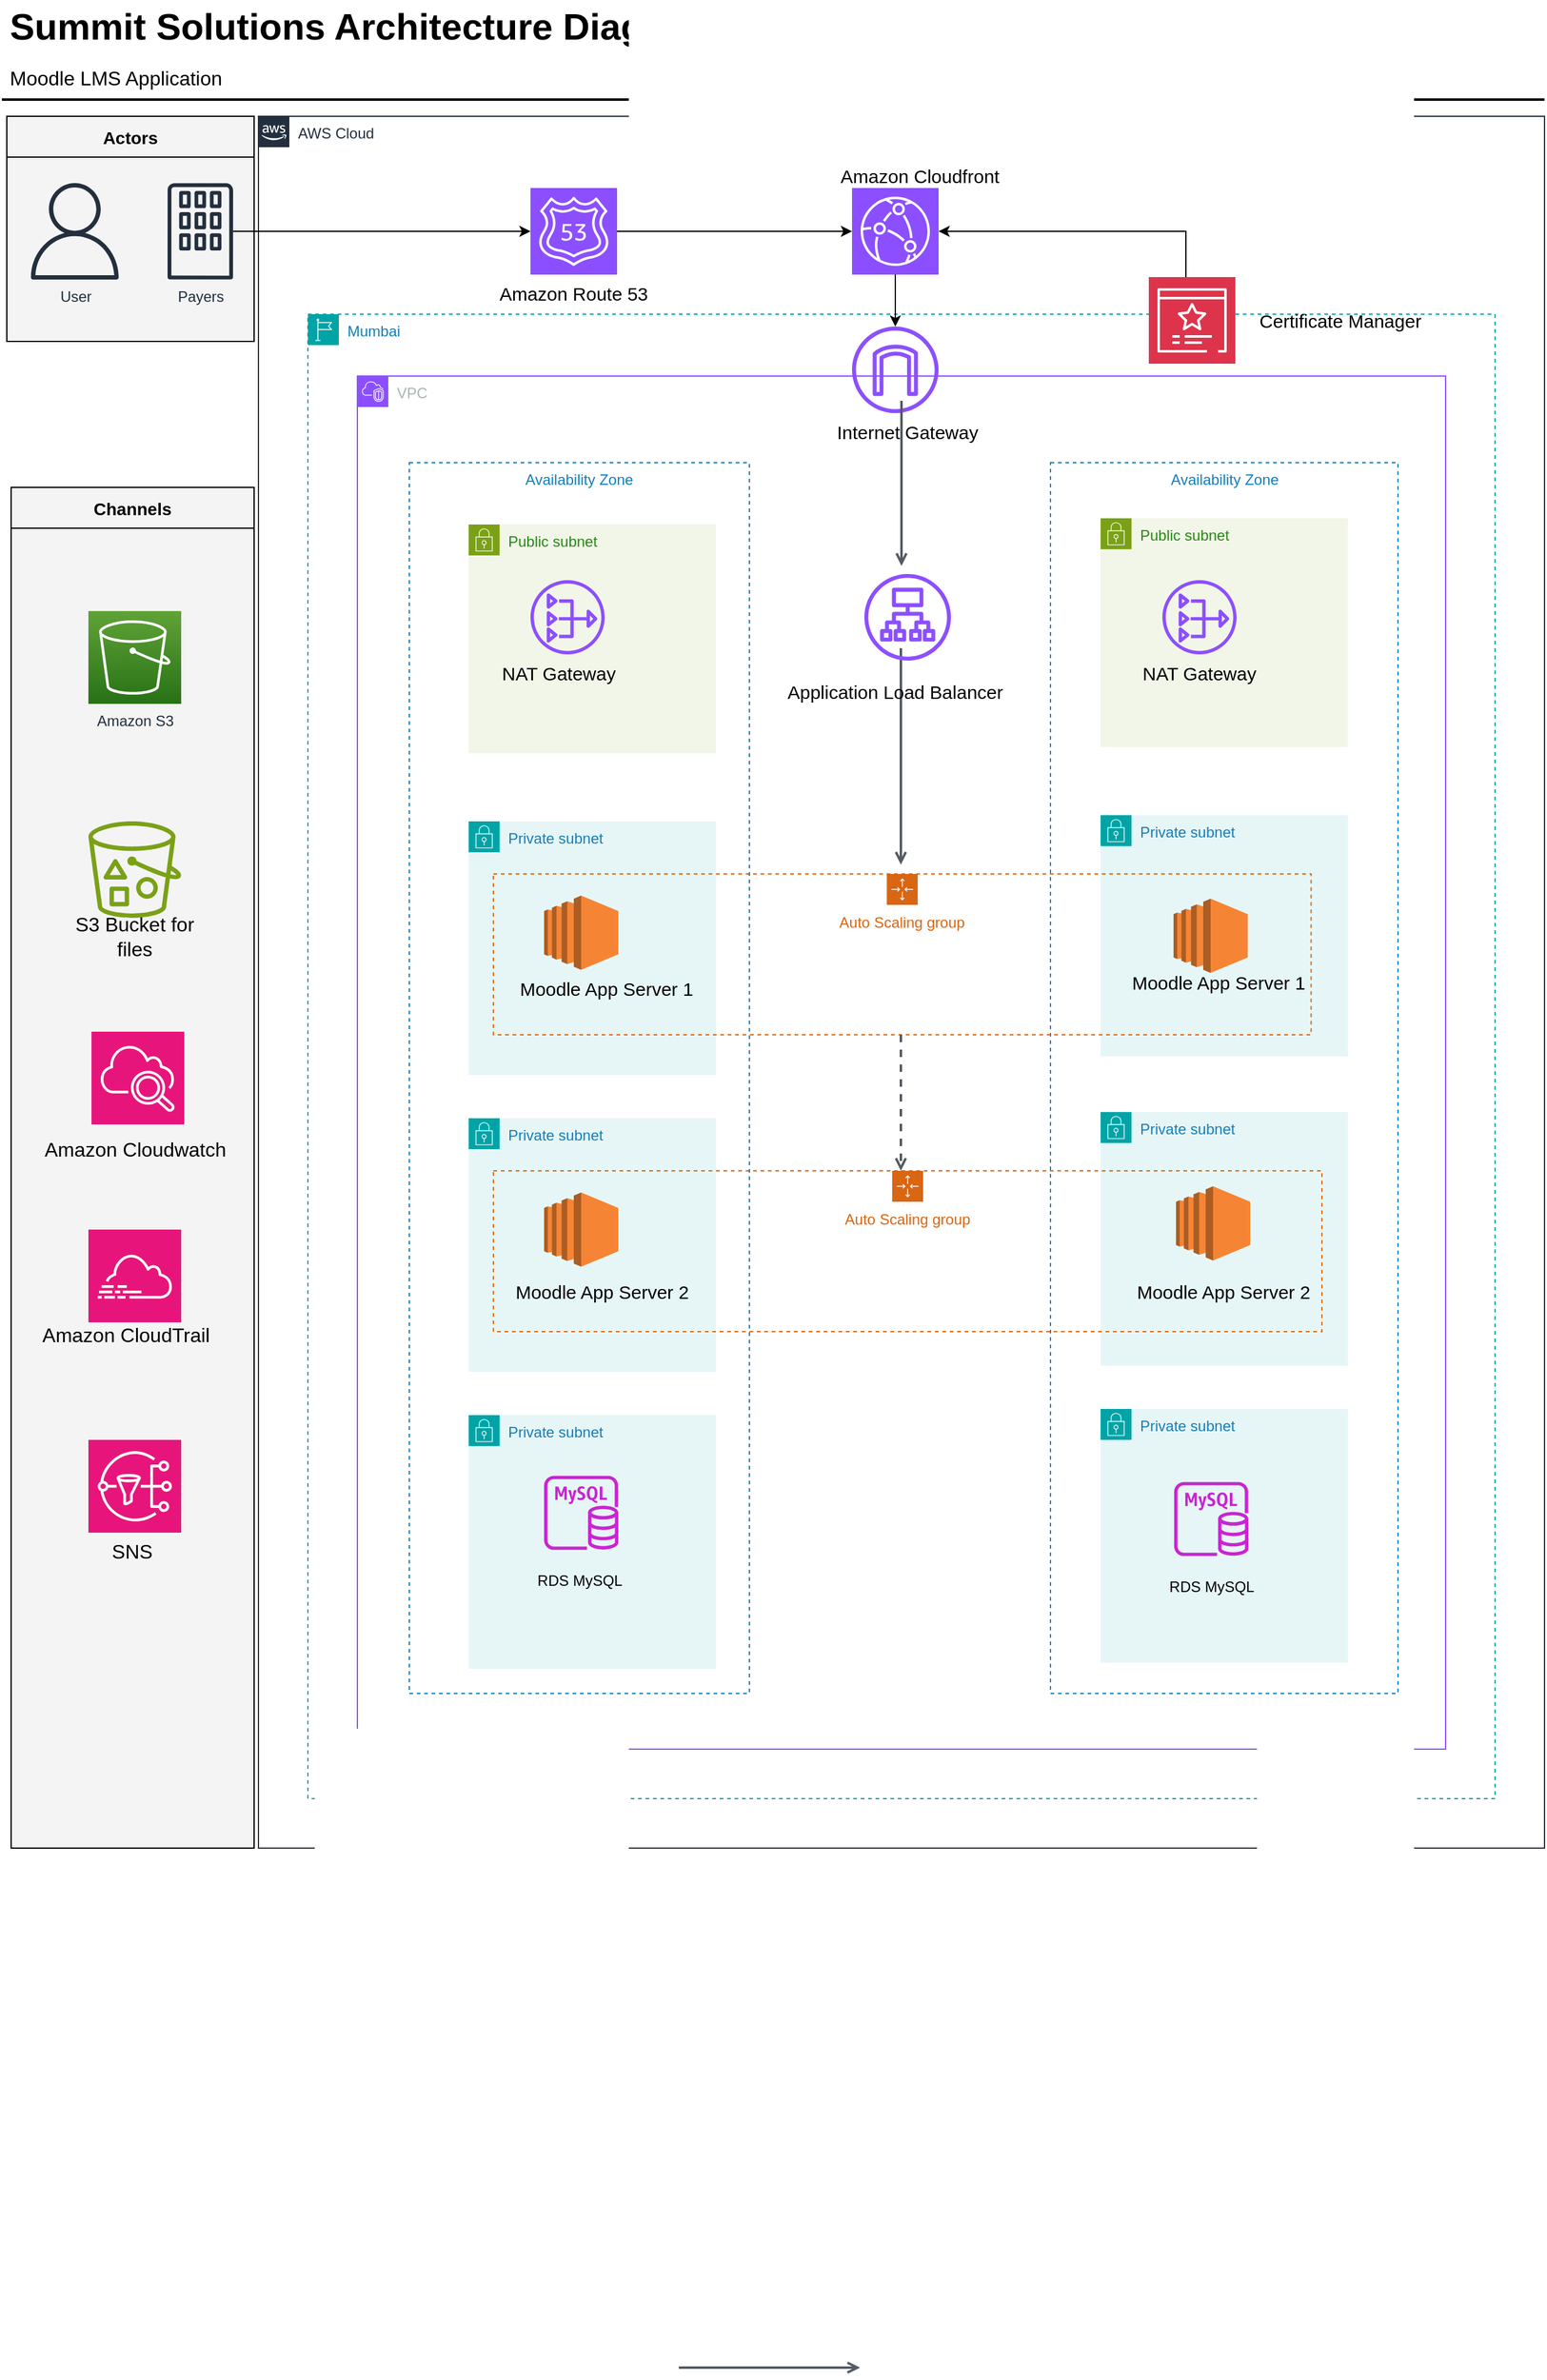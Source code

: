 <mxfile version="23.1.0" type="github">
  <diagram id="Ht1M8jgEwFfnCIfOTk4-" name="Page-1">
    <mxGraphModel dx="2287" dy="1120" grid="1" gridSize="10" guides="1" tooltips="1" connect="1" arrows="1" fold="1" page="1" pageScale="1" pageWidth="827" pageHeight="1169" math="0" shadow="0">
      <root>
        <mxCell id="0" />
        <mxCell id="1" parent="0" />
        <mxCell id="jZVaUwOg5UY3L9NAnvdq-71" value="AWS Cloud" style="points=[[0,0],[0.25,0],[0.5,0],[0.75,0],[1,0],[1,0.25],[1,0.5],[1,0.75],[1,1],[0.75,1],[0.5,1],[0.25,1],[0,1],[0,0.75],[0,0.5],[0,0.25]];outlineConnect=0;gradientColor=none;html=1;whiteSpace=wrap;fontSize=12;fontStyle=0;shape=mxgraph.aws4.group;grIcon=mxgraph.aws4.group_aws_cloud_alt;strokeColor=#232F3E;fillColor=none;verticalAlign=top;align=left;spacingLeft=30;fontColor=#232F3E;dashed=0;labelBackgroundColor=none;container=1;pointerEvents=0;collapsible=0;recursiveResize=0;" parent="1" vertex="1">
          <mxGeometry x="240" y="120" width="1040" height="1400" as="geometry" />
        </mxCell>
        <mxCell id="ZDBsu4EC3AdljTK3YI5a-2" value="Mumbai" style="points=[[0,0],[0.25,0],[0.5,0],[0.75,0],[1,0],[1,0.25],[1,0.5],[1,0.75],[1,1],[0.75,1],[0.5,1],[0.25,1],[0,1],[0,0.75],[0,0.5],[0,0.25]];outlineConnect=0;gradientColor=none;html=1;whiteSpace=wrap;fontSize=12;fontStyle=0;container=1;pointerEvents=0;collapsible=0;recursiveResize=0;shape=mxgraph.aws4.group;grIcon=mxgraph.aws4.group_region;strokeColor=#00A4A6;fillColor=none;verticalAlign=top;align=left;spacingLeft=30;fontColor=#147EBA;dashed=1;" vertex="1" parent="jZVaUwOg5UY3L9NAnvdq-71">
          <mxGeometry x="40" y="160" width="960" height="1200" as="geometry" />
        </mxCell>
        <mxCell id="ZDBsu4EC3AdljTK3YI5a-3" value="VPC" style="points=[[0,0],[0.25,0],[0.5,0],[0.75,0],[1,0],[1,0.25],[1,0.5],[1,0.75],[1,1],[0.75,1],[0.5,1],[0.25,1],[0,1],[0,0.75],[0,0.5],[0,0.25]];outlineConnect=0;gradientColor=none;html=1;whiteSpace=wrap;fontSize=12;fontStyle=0;container=1;pointerEvents=0;collapsible=0;recursiveResize=0;shape=mxgraph.aws4.group;grIcon=mxgraph.aws4.group_vpc2;strokeColor=#8C4FFF;fillColor=none;verticalAlign=top;align=left;spacingLeft=30;fontColor=#AAB7B8;dashed=0;" vertex="1" parent="ZDBsu4EC3AdljTK3YI5a-2">
          <mxGeometry x="40" y="50" width="880" height="1110" as="geometry" />
        </mxCell>
        <mxCell id="ZDBsu4EC3AdljTK3YI5a-5" value="&lt;font style=&quot;font-size: 15px;&quot;&gt;Internet Gateway&lt;/font&gt;" style="text;html=1;strokeColor=none;fillColor=none;align=center;verticalAlign=middle;whiteSpace=wrap;rounded=0;" vertex="1" parent="ZDBsu4EC3AdljTK3YI5a-3">
          <mxGeometry x="378" y="30" width="134" height="30" as="geometry" />
        </mxCell>
        <mxCell id="ZDBsu4EC3AdljTK3YI5a-15" value="Availability Zone" style="fillColor=none;strokeColor=#147EBA;dashed=1;verticalAlign=top;fontStyle=0;fontColor=#147EBA;whiteSpace=wrap;html=1;" vertex="1" parent="ZDBsu4EC3AdljTK3YI5a-3">
          <mxGeometry x="560.5" y="70" width="281" height="995" as="geometry" />
        </mxCell>
        <mxCell id="ZDBsu4EC3AdljTK3YI5a-16" value="Public subnet" style="points=[[0,0],[0.25,0],[0.5,0],[0.75,0],[1,0],[1,0.25],[1,0.5],[1,0.75],[1,1],[0.75,1],[0.5,1],[0.25,1],[0,1],[0,0.75],[0,0.5],[0,0.25]];outlineConnect=0;gradientColor=none;html=1;whiteSpace=wrap;fontSize=12;fontStyle=0;container=1;pointerEvents=0;collapsible=0;recursiveResize=0;shape=mxgraph.aws4.group;grIcon=mxgraph.aws4.group_security_group;grStroke=0;strokeColor=#7AA116;fillColor=#F2F6E8;verticalAlign=top;align=left;spacingLeft=30;fontColor=#248814;dashed=0;" vertex="1" parent="ZDBsu4EC3AdljTK3YI5a-3">
          <mxGeometry x="601" y="115" width="200" height="185" as="geometry" />
        </mxCell>
        <mxCell id="ZDBsu4EC3AdljTK3YI5a-17" value="" style="sketch=0;outlineConnect=0;fontColor=#232F3E;gradientColor=none;fillColor=#8C4FFF;strokeColor=none;dashed=0;verticalLabelPosition=bottom;verticalAlign=top;align=center;html=1;fontSize=12;fontStyle=0;aspect=fixed;pointerEvents=1;shape=mxgraph.aws4.nat_gateway;" vertex="1" parent="ZDBsu4EC3AdljTK3YI5a-16">
          <mxGeometry x="50" y="50" width="60" height="60" as="geometry" />
        </mxCell>
        <mxCell id="ZDBsu4EC3AdljTK3YI5a-67" value="&lt;font style=&quot;font-size: 15px;&quot;&gt;NAT Gateway&lt;/font&gt;" style="text;html=1;strokeColor=none;fillColor=none;align=center;verticalAlign=middle;whiteSpace=wrap;rounded=0;fontSize=12;fontFamily=Helvetica;fontColor=default;" vertex="1" parent="ZDBsu4EC3AdljTK3YI5a-16">
          <mxGeometry x="12.25" y="110" width="135.5" height="30" as="geometry" />
        </mxCell>
        <mxCell id="ZDBsu4EC3AdljTK3YI5a-18" value="Private subnet" style="points=[[0,0],[0.25,0],[0.5,0],[0.75,0],[1,0],[1,0.25],[1,0.5],[1,0.75],[1,1],[0.75,1],[0.5,1],[0.25,1],[0,1],[0,0.75],[0,0.5],[0,0.25]];outlineConnect=0;gradientColor=none;html=1;whiteSpace=wrap;fontSize=12;fontStyle=0;container=1;pointerEvents=0;collapsible=0;recursiveResize=0;shape=mxgraph.aws4.group;grIcon=mxgraph.aws4.group_security_group;grStroke=0;strokeColor=#00A4A6;fillColor=#E6F6F7;verticalAlign=top;align=left;spacingLeft=30;fontColor=#147EBA;dashed=0;" vertex="1" parent="ZDBsu4EC3AdljTK3YI5a-3">
          <mxGeometry x="601" y="355" width="200" height="195" as="geometry" />
        </mxCell>
        <mxCell id="ZDBsu4EC3AdljTK3YI5a-25" value="" style="outlineConnect=0;dashed=0;verticalLabelPosition=bottom;verticalAlign=top;align=center;html=1;shape=mxgraph.aws3.ec2;fillColor=#F58534;gradientColor=none;" vertex="1" parent="ZDBsu4EC3AdljTK3YI5a-3">
          <mxGeometry x="660" y="422.5" width="60" height="60" as="geometry" />
        </mxCell>
        <mxCell id="ZDBsu4EC3AdljTK3YI5a-32" value="Private subnet" style="points=[[0,0],[0.25,0],[0.5,0],[0.75,0],[1,0],[1,0.25],[1,0.5],[1,0.75],[1,1],[0.75,1],[0.5,1],[0.25,1],[0,1],[0,0.75],[0,0.5],[0,0.25]];outlineConnect=0;gradientColor=none;html=1;whiteSpace=wrap;fontSize=12;fontStyle=0;container=1;pointerEvents=0;collapsible=0;recursiveResize=0;shape=mxgraph.aws4.group;grIcon=mxgraph.aws4.group_security_group;grStroke=0;strokeColor=#00A4A6;fillColor=#E6F6F7;verticalAlign=top;align=left;spacingLeft=30;fontColor=#147EBA;dashed=0;" vertex="1" parent="ZDBsu4EC3AdljTK3YI5a-3">
          <mxGeometry x="601" y="595" width="200" height="205" as="geometry" />
        </mxCell>
        <mxCell id="ZDBsu4EC3AdljTK3YI5a-33" value="" style="outlineConnect=0;dashed=0;verticalLabelPosition=bottom;verticalAlign=top;align=center;html=1;shape=mxgraph.aws3.ec2;fillColor=#F58534;gradientColor=none;" vertex="1" parent="ZDBsu4EC3AdljTK3YI5a-32">
          <mxGeometry x="61" y="60" width="60" height="60" as="geometry" />
        </mxCell>
        <mxCell id="ZDBsu4EC3AdljTK3YI5a-39" value="Private subnet" style="points=[[0,0],[0.25,0],[0.5,0],[0.75,0],[1,0],[1,0.25],[1,0.5],[1,0.75],[1,1],[0.75,1],[0.5,1],[0.25,1],[0,1],[0,0.75],[0,0.5],[0,0.25]];outlineConnect=0;gradientColor=none;html=1;whiteSpace=wrap;fontSize=12;fontStyle=0;container=1;pointerEvents=0;collapsible=0;recursiveResize=0;shape=mxgraph.aws4.group;grIcon=mxgraph.aws4.group_security_group;grStroke=0;strokeColor=#00A4A6;fillColor=#E6F6F7;verticalAlign=top;align=left;spacingLeft=30;fontColor=#147EBA;dashed=0;" vertex="1" parent="ZDBsu4EC3AdljTK3YI5a-3">
          <mxGeometry x="601" y="835" width="200" height="205" as="geometry" />
        </mxCell>
        <mxCell id="ZDBsu4EC3AdljTK3YI5a-42" value="" style="sketch=0;outlineConnect=0;fontColor=#232F3E;gradientColor=none;fillColor=#C925D1;strokeColor=none;dashed=0;verticalLabelPosition=bottom;verticalAlign=top;align=center;html=1;fontSize=12;fontStyle=0;aspect=fixed;pointerEvents=1;shape=mxgraph.aws4.rds_mysql_instance;fontFamily=Helvetica;" vertex="1" parent="ZDBsu4EC3AdljTK3YI5a-3">
          <mxGeometry x="660.5" y="894" width="60" height="60" as="geometry" />
        </mxCell>
        <mxCell id="ZDBsu4EC3AdljTK3YI5a-44" value="RDS MySQL" style="text;html=1;strokeColor=none;fillColor=none;align=center;verticalAlign=middle;whiteSpace=wrap;rounded=0;fontSize=12;fontFamily=Helvetica;fontColor=default;" vertex="1" parent="ZDBsu4EC3AdljTK3YI5a-3">
          <mxGeometry x="635.5" y="964" width="110" height="30" as="geometry" />
        </mxCell>
        <mxCell id="ZDBsu4EC3AdljTK3YI5a-9" value="Public subnet" style="points=[[0,0],[0.25,0],[0.5,0],[0.75,0],[1,0],[1,0.25],[1,0.5],[1,0.75],[1,1],[0.75,1],[0.5,1],[0.25,1],[0,1],[0,0.75],[0,0.5],[0,0.25]];outlineConnect=0;gradientColor=none;html=1;whiteSpace=wrap;fontSize=12;fontStyle=0;container=1;pointerEvents=0;collapsible=0;recursiveResize=0;shape=mxgraph.aws4.group;grIcon=mxgraph.aws4.group_security_group;grStroke=0;strokeColor=#7AA116;fillColor=#F2F6E8;verticalAlign=top;align=left;spacingLeft=30;fontColor=#248814;dashed=0;" vertex="1" parent="ZDBsu4EC3AdljTK3YI5a-3">
          <mxGeometry x="90" y="120" width="200" height="185" as="geometry" />
        </mxCell>
        <mxCell id="ZDBsu4EC3AdljTK3YI5a-10" value="" style="sketch=0;outlineConnect=0;fontColor=#232F3E;gradientColor=none;fillColor=#8C4FFF;strokeColor=none;dashed=0;verticalLabelPosition=bottom;verticalAlign=top;align=center;html=1;fontSize=12;fontStyle=0;aspect=fixed;pointerEvents=1;shape=mxgraph.aws4.nat_gateway;" vertex="1" parent="ZDBsu4EC3AdljTK3YI5a-9">
          <mxGeometry x="50" y="45" width="60" height="60" as="geometry" />
        </mxCell>
        <mxCell id="ZDBsu4EC3AdljTK3YI5a-8" value="Private subnet" style="points=[[0,0],[0.25,0],[0.5,0],[0.75,0],[1,0],[1,0.25],[1,0.5],[1,0.75],[1,1],[0.75,1],[0.5,1],[0.25,1],[0,1],[0,0.75],[0,0.5],[0,0.25]];outlineConnect=0;gradientColor=none;html=1;whiteSpace=wrap;fontSize=12;fontStyle=0;container=1;pointerEvents=0;collapsible=0;recursiveResize=0;shape=mxgraph.aws4.group;grIcon=mxgraph.aws4.group_security_group;grStroke=0;strokeColor=#00A4A6;fillColor=#E6F6F7;verticalAlign=top;align=left;spacingLeft=30;fontColor=#147EBA;dashed=0;" vertex="1" parent="ZDBsu4EC3AdljTK3YI5a-3">
          <mxGeometry x="90" y="360" width="200" height="205" as="geometry" />
        </mxCell>
        <mxCell id="ZDBsu4EC3AdljTK3YI5a-24" value="" style="outlineConnect=0;dashed=0;verticalLabelPosition=bottom;verticalAlign=top;align=center;html=1;shape=mxgraph.aws3.ec2;fillColor=#F58534;gradientColor=none;" vertex="1" parent="ZDBsu4EC3AdljTK3YI5a-8">
          <mxGeometry x="61" y="60" width="60" height="60" as="geometry" />
        </mxCell>
        <mxCell id="ZDBsu4EC3AdljTK3YI5a-13" value="Private subnet" style="points=[[0,0],[0.25,0],[0.5,0],[0.75,0],[1,0],[1,0.25],[1,0.5],[1,0.75],[1,1],[0.75,1],[0.5,1],[0.25,1],[0,1],[0,0.75],[0,0.5],[0,0.25]];outlineConnect=0;gradientColor=none;html=1;whiteSpace=wrap;fontSize=12;fontStyle=0;container=1;pointerEvents=0;collapsible=0;recursiveResize=0;shape=mxgraph.aws4.group;grIcon=mxgraph.aws4.group_security_group;grStroke=0;strokeColor=#00A4A6;fillColor=#E6F6F7;verticalAlign=top;align=left;spacingLeft=30;fontColor=#147EBA;dashed=0;" vertex="1" parent="ZDBsu4EC3AdljTK3YI5a-3">
          <mxGeometry x="90" y="840" width="200" height="205" as="geometry" />
        </mxCell>
        <mxCell id="ZDBsu4EC3AdljTK3YI5a-27" value="&lt;font style=&quot;font-size: 15px;&quot;&gt;Moodle App Server 1&lt;/font&gt;" style="text;html=1;strokeColor=none;fillColor=none;align=center;verticalAlign=middle;whiteSpace=wrap;rounded=0;fontSize=12;fontFamily=Helvetica;fontColor=default;" vertex="1" parent="ZDBsu4EC3AdljTK3YI5a-3">
          <mxGeometry x="121.5" y="480" width="158.5" height="30" as="geometry" />
        </mxCell>
        <mxCell id="ZDBsu4EC3AdljTK3YI5a-30" value="Private subnet" style="points=[[0,0],[0.25,0],[0.5,0],[0.75,0],[1,0],[1,0.25],[1,0.5],[1,0.75],[1,1],[0.75,1],[0.5,1],[0.25,1],[0,1],[0,0.75],[0,0.5],[0,0.25]];outlineConnect=0;gradientColor=none;html=1;whiteSpace=wrap;fontSize=12;fontStyle=0;container=1;pointerEvents=0;collapsible=0;recursiveResize=0;shape=mxgraph.aws4.group;grIcon=mxgraph.aws4.group_security_group;grStroke=0;strokeColor=#00A4A6;fillColor=#E6F6F7;verticalAlign=top;align=left;spacingLeft=30;fontColor=#147EBA;dashed=0;" vertex="1" parent="ZDBsu4EC3AdljTK3YI5a-3">
          <mxGeometry x="90" y="600" width="200" height="205" as="geometry" />
        </mxCell>
        <mxCell id="ZDBsu4EC3AdljTK3YI5a-31" value="" style="outlineConnect=0;dashed=0;verticalLabelPosition=bottom;verticalAlign=top;align=center;html=1;shape=mxgraph.aws3.ec2;fillColor=#F58534;gradientColor=none;" vertex="1" parent="ZDBsu4EC3AdljTK3YI5a-30">
          <mxGeometry x="61" y="60" width="60" height="60" as="geometry" />
        </mxCell>
        <mxCell id="ZDBsu4EC3AdljTK3YI5a-36" value="&lt;font style=&quot;font-size: 15px;&quot;&gt;Moodle App Server 2&lt;/font&gt;" style="text;html=1;strokeColor=none;fillColor=none;align=center;verticalAlign=middle;whiteSpace=wrap;rounded=0;fontSize=12;fontFamily=Helvetica;fontColor=default;" vertex="1" parent="ZDBsu4EC3AdljTK3YI5a-3">
          <mxGeometry x="124.5" y="725" width="145.5" height="30" as="geometry" />
        </mxCell>
        <mxCell id="ZDBsu4EC3AdljTK3YI5a-41" value="" style="sketch=0;outlineConnect=0;fontColor=#232F3E;gradientColor=none;fillColor=#C925D1;strokeColor=none;dashed=0;verticalLabelPosition=bottom;verticalAlign=top;align=center;html=1;fontSize=12;fontStyle=0;aspect=fixed;pointerEvents=1;shape=mxgraph.aws4.rds_mysql_instance;fontFamily=Helvetica;" vertex="1" parent="ZDBsu4EC3AdljTK3YI5a-3">
          <mxGeometry x="151" y="889" width="60" height="60" as="geometry" />
        </mxCell>
        <mxCell id="ZDBsu4EC3AdljTK3YI5a-43" value="RDS MySQL" style="text;html=1;strokeColor=none;fillColor=none;align=center;verticalAlign=middle;whiteSpace=wrap;rounded=0;fontSize=12;fontFamily=Helvetica;fontColor=default;" vertex="1" parent="ZDBsu4EC3AdljTK3YI5a-3">
          <mxGeometry x="124.5" y="959" width="110" height="30" as="geometry" />
        </mxCell>
        <mxCell id="ZDBsu4EC3AdljTK3YI5a-61" value="Auto Scaling group" style="points=[[0,0],[0.25,0],[0.5,0],[0.75,0],[1,0],[1,0.25],[1,0.5],[1,0.75],[1,1],[0.75,1],[0.5,1],[0.25,1],[0,1],[0,0.75],[0,0.5],[0,0.25]];outlineConnect=0;gradientColor=none;html=1;whiteSpace=wrap;fontSize=12;fontStyle=0;container=1;pointerEvents=0;collapsible=0;recursiveResize=0;shape=mxgraph.aws4.groupCenter;grIcon=mxgraph.aws4.group_auto_scaling_group;grStroke=1;strokeColor=#D86613;fillColor=none;verticalAlign=top;align=center;fontColor=#D86613;dashed=1;spacingTop=25;fontFamily=Helvetica;" vertex="1" parent="ZDBsu4EC3AdljTK3YI5a-3">
          <mxGeometry x="110" y="642.5" width="670" height="130" as="geometry" />
        </mxCell>
        <mxCell id="ZDBsu4EC3AdljTK3YI5a-37" value="&lt;font style=&quot;font-size: 15px;&quot;&gt;Moodle App Server 2&lt;/font&gt;" style="text;html=1;strokeColor=none;fillColor=none;align=center;verticalAlign=middle;whiteSpace=wrap;rounded=0;fontSize=12;fontFamily=Helvetica;fontColor=default;" vertex="1" parent="ZDBsu4EC3AdljTK3YI5a-61">
          <mxGeometry x="512.25" y="82.5" width="156.5" height="30" as="geometry" />
        </mxCell>
        <mxCell id="ZDBsu4EC3AdljTK3YI5a-63" value="Auto Scaling group" style="points=[[0,0],[0.25,0],[0.5,0],[0.75,0],[1,0],[1,0.25],[1,0.5],[1,0.75],[1,1],[0.75,1],[0.5,1],[0.25,1],[0,1],[0,0.75],[0,0.5],[0,0.25]];outlineConnect=0;gradientColor=none;html=1;whiteSpace=wrap;fontSize=12;fontStyle=0;container=1;pointerEvents=0;collapsible=0;recursiveResize=0;shape=mxgraph.aws4.groupCenter;grIcon=mxgraph.aws4.group_auto_scaling_group;grStroke=1;strokeColor=#D86613;fillColor=none;verticalAlign=top;align=center;fontColor=#D86613;dashed=1;spacingTop=25;fontFamily=Helvetica;" vertex="1" parent="ZDBsu4EC3AdljTK3YI5a-3">
          <mxGeometry x="110" y="402.5" width="661.25" height="130" as="geometry" />
        </mxCell>
        <mxCell id="ZDBsu4EC3AdljTK3YI5a-28" value="&lt;font style=&quot;font-size: 15px;&quot;&gt;Moodle App Server 1&lt;/font&gt;" style="text;html=1;strokeColor=none;fillColor=none;align=center;verticalAlign=middle;whiteSpace=wrap;rounded=0;fontSize=12;fontFamily=Helvetica;fontColor=default;" vertex="1" parent="ZDBsu4EC3AdljTK3YI5a-63">
          <mxGeometry x="512.25" y="72.5" width="149" height="30" as="geometry" />
        </mxCell>
        <mxCell id="jZVaUwOg5UY3L9NAnvdq-147" value="" style="edgeStyle=elbowEdgeStyle;rounded=0;orthogonalLoop=1;jettySize=auto;html=1;endArrow=open;endFill=0;strokeColor=#545B64;strokeWidth=2;fontSize=14;" parent="ZDBsu4EC3AdljTK3YI5a-3" edge="1">
          <mxGeometry relative="1" as="geometry">
            <mxPoint x="439.5" y="219.999" as="sourcePoint" />
            <mxPoint x="439.999" y="395.0" as="targetPoint" />
          </mxGeometry>
        </mxCell>
        <mxCell id="ZDBsu4EC3AdljTK3YI5a-38" value="" style="edgeStyle=elbowEdgeStyle;rounded=0;orthogonalLoop=1;jettySize=auto;html=1;endArrow=open;endFill=0;strokeColor=#545B64;strokeWidth=2;fontSize=14;dashed=1;" edge="1" parent="ZDBsu4EC3AdljTK3YI5a-3">
          <mxGeometry relative="1" as="geometry">
            <mxPoint x="439.5" y="532.5" as="sourcePoint" />
            <mxPoint x="439.5" y="642.5" as="targetPoint" />
            <Array as="points">
              <mxPoint x="439.5" y="642.5" />
            </Array>
          </mxGeometry>
        </mxCell>
        <mxCell id="ZDBsu4EC3AdljTK3YI5a-65" value="&lt;font style=&quot;font-size: 15px;&quot;&gt;Application Load Balancer&lt;/font&gt;" style="text;html=1;strokeColor=none;fillColor=none;align=center;verticalAlign=middle;whiteSpace=wrap;rounded=0;fontSize=12;fontFamily=Helvetica;fontColor=default;" vertex="1" parent="ZDBsu4EC3AdljTK3YI5a-3">
          <mxGeometry x="340" y="240" width="190" height="30" as="geometry" />
        </mxCell>
        <mxCell id="ZDBsu4EC3AdljTK3YI5a-66" value="&lt;font style=&quot;font-size: 15px;&quot;&gt;NAT Gateway&lt;/font&gt;" style="text;html=1;strokeColor=none;fillColor=none;align=center;verticalAlign=middle;whiteSpace=wrap;rounded=0;fontSize=12;fontFamily=Helvetica;fontColor=default;" vertex="1" parent="ZDBsu4EC3AdljTK3YI5a-3">
          <mxGeometry x="94" y="225" width="138" height="30" as="geometry" />
        </mxCell>
        <mxCell id="ZDBsu4EC3AdljTK3YI5a-4" value="" style="sketch=0;outlineConnect=0;fontColor=#232F3E;gradientColor=none;fillColor=#8C4FFF;strokeColor=none;dashed=0;verticalLabelPosition=bottom;verticalAlign=top;align=center;html=1;fontSize=12;fontStyle=0;aspect=fixed;pointerEvents=1;shape=mxgraph.aws4.internet_gateway;" vertex="1" parent="ZDBsu4EC3AdljTK3YI5a-3">
          <mxGeometry x="400" y="-40" width="70" height="70" as="geometry" />
        </mxCell>
        <mxCell id="ZDBsu4EC3AdljTK3YI5a-6" value="Availability Zone" style="fillColor=none;strokeColor=#147EBA;dashed=1;verticalAlign=top;fontStyle=0;fontColor=#147EBA;whiteSpace=wrap;html=1;" vertex="1" parent="ZDBsu4EC3AdljTK3YI5a-3">
          <mxGeometry x="42" y="70" width="275" height="995" as="geometry" />
        </mxCell>
        <mxCell id="ZDBsu4EC3AdljTK3YI5a-50" value="" style="sketch=0;points=[[0,0,0],[0.25,0,0],[0.5,0,0],[0.75,0,0],[1,0,0],[0,1,0],[0.25,1,0],[0.5,1,0],[0.75,1,0],[1,1,0],[0,0.25,0],[0,0.5,0],[0,0.75,0],[1,0.25,0],[1,0.5,0],[1,0.75,0]];outlineConnect=0;fontColor=#232F3E;fillColor=#DD344C;strokeColor=#ffffff;dashed=0;verticalLabelPosition=bottom;verticalAlign=top;align=center;html=1;fontSize=12;fontStyle=0;aspect=fixed;shape=mxgraph.aws4.resourceIcon;resIcon=mxgraph.aws4.certificate_manager_3;fontFamily=Helvetica;" vertex="1" parent="ZDBsu4EC3AdljTK3YI5a-2">
          <mxGeometry x="680" y="-30" width="70" height="70" as="geometry" />
        </mxCell>
        <mxCell id="ZDBsu4EC3AdljTK3YI5a-51" value="&lt;font style=&quot;font-size: 15px;&quot;&gt;Certificate Manager&lt;/font&gt;" style="text;html=1;strokeColor=none;fillColor=none;align=center;verticalAlign=middle;whiteSpace=wrap;rounded=0;fontSize=12;fontFamily=Helvetica;fontColor=default;" vertex="1" parent="ZDBsu4EC3AdljTK3YI5a-2">
          <mxGeometry x="740" y="-10" width="190" height="30" as="geometry" />
        </mxCell>
        <mxCell id="ZDBsu4EC3AdljTK3YI5a-59" style="edgeStyle=orthogonalEdgeStyle;rounded=0;orthogonalLoop=1;jettySize=auto;html=1;fontFamily=Helvetica;fontSize=12;fontColor=default;" edge="1" parent="jZVaUwOg5UY3L9NAnvdq-71" source="ZDBsu4EC3AdljTK3YI5a-45" target="ZDBsu4EC3AdljTK3YI5a-47">
          <mxGeometry relative="1" as="geometry" />
        </mxCell>
        <mxCell id="ZDBsu4EC3AdljTK3YI5a-45" value="" style="sketch=0;points=[[0,0,0],[0.25,0,0],[0.5,0,0],[0.75,0,0],[1,0,0],[0,1,0],[0.25,1,0],[0.5,1,0],[0.75,1,0],[1,1,0],[0,0.25,0],[0,0.5,0],[0,0.75,0],[1,0.25,0],[1,0.5,0],[1,0.75,0]];outlineConnect=0;fontColor=#232F3E;fillColor=#8C4FFF;strokeColor=#ffffff;dashed=0;verticalLabelPosition=bottom;verticalAlign=top;align=center;html=1;fontSize=12;fontStyle=0;aspect=fixed;shape=mxgraph.aws4.resourceIcon;resIcon=mxgraph.aws4.route_53;fontFamily=Helvetica;" vertex="1" parent="jZVaUwOg5UY3L9NAnvdq-71">
          <mxGeometry x="220" y="58" width="70" height="70" as="geometry" />
        </mxCell>
        <mxCell id="ZDBsu4EC3AdljTK3YI5a-46" value="&lt;font style=&quot;font-size: 15px;&quot;&gt;Amazon Route 53&lt;/font&gt;" style="text;html=1;strokeColor=none;fillColor=none;align=center;verticalAlign=middle;whiteSpace=wrap;rounded=0;fontSize=12;fontFamily=Helvetica;fontColor=default;" vertex="1" parent="jZVaUwOg5UY3L9NAnvdq-71">
          <mxGeometry x="192" y="128" width="126" height="30" as="geometry" />
        </mxCell>
        <mxCell id="ZDBsu4EC3AdljTK3YI5a-48" value="&lt;font style=&quot;font-size: 15px;&quot;&gt;Amazon Cloudfront&lt;/font&gt;" style="text;html=1;strokeColor=none;fillColor=none;align=center;verticalAlign=middle;whiteSpace=wrap;rounded=0;fontSize=12;fontFamily=Helvetica;fontColor=default;" vertex="1" parent="jZVaUwOg5UY3L9NAnvdq-71">
          <mxGeometry x="450" y="33" width="170" height="30" as="geometry" />
        </mxCell>
        <mxCell id="ZDBsu4EC3AdljTK3YI5a-21" value="" style="sketch=0;outlineConnect=0;fontColor=#232F3E;gradientColor=none;fillColor=#8C4FFF;strokeColor=none;dashed=0;verticalLabelPosition=bottom;verticalAlign=top;align=center;html=1;fontSize=12;fontStyle=0;aspect=fixed;pointerEvents=1;shape=mxgraph.aws4.application_load_balancer;" vertex="1" parent="jZVaUwOg5UY3L9NAnvdq-71">
          <mxGeometry x="490" y="370" width="70" height="70" as="geometry" />
        </mxCell>
        <mxCell id="ZDBsu4EC3AdljTK3YI5a-23" value="" style="edgeStyle=elbowEdgeStyle;rounded=0;orthogonalLoop=1;jettySize=auto;html=1;endArrow=open;endFill=0;strokeColor=#545B64;strokeWidth=2;fontSize=14;" edge="1" parent="jZVaUwOg5UY3L9NAnvdq-71">
          <mxGeometry relative="1" as="geometry">
            <mxPoint x="520" y="230" as="sourcePoint" />
            <mxPoint x="519.999" y="363.5" as="targetPoint" />
          </mxGeometry>
        </mxCell>
        <mxCell id="ZDBsu4EC3AdljTK3YI5a-60" style="edgeStyle=orthogonalEdgeStyle;rounded=0;orthogonalLoop=1;jettySize=auto;html=1;fontFamily=Helvetica;fontSize=12;fontColor=default;" edge="1" parent="jZVaUwOg5UY3L9NAnvdq-71" source="ZDBsu4EC3AdljTK3YI5a-47" target="ZDBsu4EC3AdljTK3YI5a-4">
          <mxGeometry relative="1" as="geometry" />
        </mxCell>
        <mxCell id="ZDBsu4EC3AdljTK3YI5a-47" value="" style="sketch=0;points=[[0,0,0],[0.25,0,0],[0.5,0,0],[0.75,0,0],[1,0,0],[0,1,0],[0.25,1,0],[0.5,1,0],[0.75,1,0],[1,1,0],[0,0.25,0],[0,0.5,0],[0,0.75,0],[1,0.25,0],[1,0.5,0],[1,0.75,0]];outlineConnect=0;fontColor=#232F3E;fillColor=#8C4FFF;strokeColor=#ffffff;dashed=0;verticalLabelPosition=bottom;verticalAlign=top;align=center;html=1;fontSize=12;fontStyle=0;aspect=fixed;shape=mxgraph.aws4.resourceIcon;resIcon=mxgraph.aws4.cloudfront;fontFamily=Helvetica;" vertex="1" parent="jZVaUwOg5UY3L9NAnvdq-71">
          <mxGeometry x="480" y="58" width="70" height="70" as="geometry" />
        </mxCell>
        <mxCell id="ZDBsu4EC3AdljTK3YI5a-87" style="edgeStyle=orthogonalEdgeStyle;rounded=0;orthogonalLoop=1;jettySize=auto;html=1;entryX=1;entryY=0.5;entryDx=0;entryDy=0;entryPerimeter=0;fontFamily=Helvetica;fontSize=12;fontColor=default;" edge="1" parent="jZVaUwOg5UY3L9NAnvdq-71" source="ZDBsu4EC3AdljTK3YI5a-50" target="ZDBsu4EC3AdljTK3YI5a-47">
          <mxGeometry relative="1" as="geometry">
            <Array as="points">
              <mxPoint x="750" y="93" />
            </Array>
          </mxGeometry>
        </mxCell>
        <mxCell id="jZVaUwOg5UY3L9NAnvdq-121" value="" style="edgeStyle=elbowEdgeStyle;rounded=0;orthogonalLoop=1;jettySize=auto;html=1;endArrow=open;endFill=0;strokeColor=#545B64;strokeWidth=2;fontSize=14;" parent="1" edge="1">
          <mxGeometry relative="1" as="geometry">
            <mxPoint x="580" y="1940" as="sourcePoint" />
            <mxPoint x="726.545" y="1940" as="targetPoint" />
            <Array as="points" />
          </mxGeometry>
        </mxCell>
        <mxCell id="-QjtrjUzRDEMRZ5MF8oH-47" value="Summit Solutions Architecture Diagram" style="text;html=1;resizable=0;points=[];autosize=1;align=left;verticalAlign=top;spacingTop=-4;fontSize=30;fontStyle=1;labelBackgroundColor=none;" parent="1" vertex="1">
          <mxGeometry x="36.5" y="26.5" width="590" height="40" as="geometry" />
        </mxCell>
        <mxCell id="-QjtrjUzRDEMRZ5MF8oH-48" value="Moodle LMS Application" style="text;html=1;resizable=0;points=[];autosize=1;align=left;verticalAlign=top;spacingTop=-4;fontSize=16;labelBackgroundColor=none;" parent="1" vertex="1">
          <mxGeometry x="36.5" y="76.5" width="200" height="30" as="geometry" />
        </mxCell>
        <mxCell id="SCVMTBWpLvtzJIhz15lM-1" value="" style="line;strokeWidth=2;html=1;fontSize=14;labelBackgroundColor=none;" parent="1" vertex="1">
          <mxGeometry x="32.5" y="101.5" width="1247.5" height="10" as="geometry" />
        </mxCell>
        <mxCell id="jZVaUwOg5UY3L9NAnvdq-59" value="Actors" style="swimlane;fontSize=14;align=center;swimlaneFillColor=#f4f4f4;fillColor=#f4f4f4;startSize=33;container=1;pointerEvents=0;collapsible=0;recursiveResize=0;" parent="1" vertex="1">
          <mxGeometry x="36.5" y="120" width="200" height="182" as="geometry" />
        </mxCell>
        <mxCell id="jZVaUwOg5UY3L9NAnvdq-60" value="User" style="outlineConnect=0;fontColor=#232F3E;gradientColor=none;fillColor=#232F3E;strokeColor=none;dashed=0;verticalLabelPosition=bottom;verticalAlign=top;align=center;html=1;fontSize=12;fontStyle=0;aspect=fixed;pointerEvents=1;shape=mxgraph.aws4.user;labelBackgroundColor=none;" parent="jZVaUwOg5UY3L9NAnvdq-59" vertex="1">
          <mxGeometry x="16" y="54" width="78" height="78" as="geometry" />
        </mxCell>
        <mxCell id="jZVaUwOg5UY3L9NAnvdq-61" value="Payers" style="outlineConnect=0;fontColor=#232F3E;gradientColor=none;fillColor=#232F3E;strokeColor=none;dashed=0;verticalLabelPosition=bottom;verticalAlign=top;align=center;html=1;fontSize=12;fontStyle=0;aspect=fixed;pointerEvents=1;shape=mxgraph.aws4.corporate_data_center;labelBackgroundColor=none;" parent="jZVaUwOg5UY3L9NAnvdq-59" vertex="1">
          <mxGeometry x="130" y="54" width="53" height="78" as="geometry" />
        </mxCell>
        <mxCell id="ZDBsu4EC3AdljTK3YI5a-57" style="edgeStyle=orthogonalEdgeStyle;rounded=0;orthogonalLoop=1;jettySize=auto;html=1;fontFamily=Helvetica;fontSize=12;fontColor=default;" edge="1" parent="1" source="jZVaUwOg5UY3L9NAnvdq-61" target="ZDBsu4EC3AdljTK3YI5a-45">
          <mxGeometry relative="1" as="geometry" />
        </mxCell>
        <mxCell id="ZDBsu4EC3AdljTK3YI5a-69" value="Channels" style="swimlane;fontSize=14;align=center;swimlaneFillColor=#f4f4f4;fillColor=#f4f4f4;startSize=33;container=1;pointerEvents=0;collapsible=0;recursiveResize=0;" vertex="1" parent="1">
          <mxGeometry x="40" y="420" width="196.5" height="1100" as="geometry" />
        </mxCell>
        <mxCell id="jZVaUwOg5UY3L9NAnvdq-73" value="Amazon S3" style="outlineConnect=0;fontColor=#232F3E;gradientColor=#60A337;gradientDirection=north;fillColor=#277116;strokeColor=#ffffff;dashed=0;verticalLabelPosition=bottom;verticalAlign=top;align=center;html=1;fontSize=12;fontStyle=0;aspect=fixed;shape=mxgraph.aws4.resourceIcon;resIcon=mxgraph.aws4.s3;labelBackgroundColor=none;" parent="ZDBsu4EC3AdljTK3YI5a-69" vertex="1">
          <mxGeometry x="62.5" y="100" width="75" height="75" as="geometry" />
        </mxCell>
        <mxCell id="ZDBsu4EC3AdljTK3YI5a-77" value="" style="sketch=0;outlineConnect=0;fontColor=#232F3E;gradientColor=none;fillColor=#7AA116;strokeColor=none;dashed=0;verticalLabelPosition=bottom;verticalAlign=top;align=center;html=1;fontSize=12;fontStyle=0;aspect=fixed;pointerEvents=1;shape=mxgraph.aws4.bucket_with_objects;fontFamily=Helvetica;" vertex="1" parent="ZDBsu4EC3AdljTK3YI5a-69">
          <mxGeometry x="62.5" y="270" width="75" height="78" as="geometry" />
        </mxCell>
        <mxCell id="ZDBsu4EC3AdljTK3YI5a-78" value="&lt;font style=&quot;font-size: 16px;&quot;&gt;S3 Bucket for files&lt;/font&gt;" style="text;html=1;strokeColor=none;fillColor=none;align=center;verticalAlign=middle;whiteSpace=wrap;rounded=0;fontSize=12;fontFamily=Helvetica;fontColor=default;" vertex="1" parent="ZDBsu4EC3AdljTK3YI5a-69">
          <mxGeometry x="35" y="348" width="130" height="30" as="geometry" />
        </mxCell>
        <mxCell id="ZDBsu4EC3AdljTK3YI5a-81" value="" style="sketch=0;points=[[0,0,0],[0.25,0,0],[0.5,0,0],[0.75,0,0],[1,0,0],[0,1,0],[0.25,1,0],[0.5,1,0],[0.75,1,0],[1,1,0],[0,0.25,0],[0,0.5,0],[0,0.75,0],[1,0.25,0],[1,0.5,0],[1,0.75,0]];points=[[0,0,0],[0.25,0,0],[0.5,0,0],[0.75,0,0],[1,0,0],[0,1,0],[0.25,1,0],[0.5,1,0],[0.75,1,0],[1,1,0],[0,0.25,0],[0,0.5,0],[0,0.75,0],[1,0.25,0],[1,0.5,0],[1,0.75,0]];outlineConnect=0;fontColor=#232F3E;fillColor=#E7157B;strokeColor=#ffffff;dashed=0;verticalLabelPosition=bottom;verticalAlign=top;align=center;html=1;fontSize=12;fontStyle=0;aspect=fixed;shape=mxgraph.aws4.resourceIcon;resIcon=mxgraph.aws4.cloudwatch_2;fontFamily=Helvetica;" vertex="1" parent="ZDBsu4EC3AdljTK3YI5a-69">
          <mxGeometry x="65" y="440" width="75" height="75" as="geometry" />
        </mxCell>
        <mxCell id="ZDBsu4EC3AdljTK3YI5a-82" value="&lt;font style=&quot;font-size: 16px;&quot;&gt;Amazon Cloudwatch&lt;/font&gt;" style="text;html=1;strokeColor=none;fillColor=none;align=center;verticalAlign=middle;whiteSpace=wrap;rounded=0;fontSize=12;fontFamily=Helvetica;fontColor=default;" vertex="1" parent="ZDBsu4EC3AdljTK3YI5a-69">
          <mxGeometry x="22.5" y="520" width="155" height="30" as="geometry" />
        </mxCell>
        <mxCell id="ZDBsu4EC3AdljTK3YI5a-80" value="&lt;font style=&quot;font-size: 16px;&quot;&gt;Amazon CloudTrail&lt;font style=&quot;font-size: 16px;&quot;&gt;&lt;br&gt;&lt;/font&gt;&lt;/font&gt;" style="text;html=1;strokeColor=none;fillColor=none;align=center;verticalAlign=middle;whiteSpace=wrap;rounded=0;fontSize=12;fontFamily=Helvetica;fontColor=default;" vertex="1" parent="ZDBsu4EC3AdljTK3YI5a-69">
          <mxGeometry x="7.5" y="670" width="170" height="30" as="geometry" />
        </mxCell>
        <mxCell id="ZDBsu4EC3AdljTK3YI5a-83" value="" style="sketch=0;points=[[0,0,0],[0.25,0,0],[0.5,0,0],[0.75,0,0],[1,0,0],[0,1,0],[0.25,1,0],[0.5,1,0],[0.75,1,0],[1,1,0],[0,0.25,0],[0,0.5,0],[0,0.75,0],[1,0.25,0],[1,0.5,0],[1,0.75,0]];points=[[0,0,0],[0.25,0,0],[0.5,0,0],[0.75,0,0],[1,0,0],[0,1,0],[0.25,1,0],[0.5,1,0],[0.75,1,0],[1,1,0],[0,0.25,0],[0,0.5,0],[0,0.75,0],[1,0.25,0],[1,0.5,0],[1,0.75,0]];outlineConnect=0;fontColor=#232F3E;fillColor=#E7157B;strokeColor=#ffffff;dashed=0;verticalLabelPosition=bottom;verticalAlign=top;align=center;html=1;fontSize=12;fontStyle=0;aspect=fixed;shape=mxgraph.aws4.resourceIcon;resIcon=mxgraph.aws4.cloudtrail;fontFamily=Helvetica;" vertex="1" parent="ZDBsu4EC3AdljTK3YI5a-69">
          <mxGeometry x="62.5" y="600" width="75" height="75" as="geometry" />
        </mxCell>
        <mxCell id="ZDBsu4EC3AdljTK3YI5a-84" value="" style="sketch=0;points=[[0,0,0],[0.25,0,0],[0.5,0,0],[0.75,0,0],[1,0,0],[0,1,0],[0.25,1,0],[0.5,1,0],[0.75,1,0],[1,1,0],[0,0.25,0],[0,0.5,0],[0,0.75,0],[1,0.25,0],[1,0.5,0],[1,0.75,0]];outlineConnect=0;fontColor=#232F3E;fillColor=#E7157B;strokeColor=#ffffff;dashed=0;verticalLabelPosition=bottom;verticalAlign=top;align=center;html=1;fontSize=12;fontStyle=0;aspect=fixed;shape=mxgraph.aws4.resourceIcon;resIcon=mxgraph.aws4.sns;fontFamily=Helvetica;" vertex="1" parent="ZDBsu4EC3AdljTK3YI5a-69">
          <mxGeometry x="62.5" y="770" width="75" height="75" as="geometry" />
        </mxCell>
        <mxCell id="ZDBsu4EC3AdljTK3YI5a-85" value="&lt;font style=&quot;font-size: 16px;&quot;&gt;SNS&lt;/font&gt;" style="text;html=1;strokeColor=none;fillColor=none;align=center;verticalAlign=middle;whiteSpace=wrap;rounded=0;fontSize=12;fontFamily=Helvetica;fontColor=default;" vertex="1" parent="ZDBsu4EC3AdljTK3YI5a-69">
          <mxGeometry x="68.25" y="845" width="60" height="30" as="geometry" />
        </mxCell>
      </root>
    </mxGraphModel>
  </diagram>
</mxfile>
